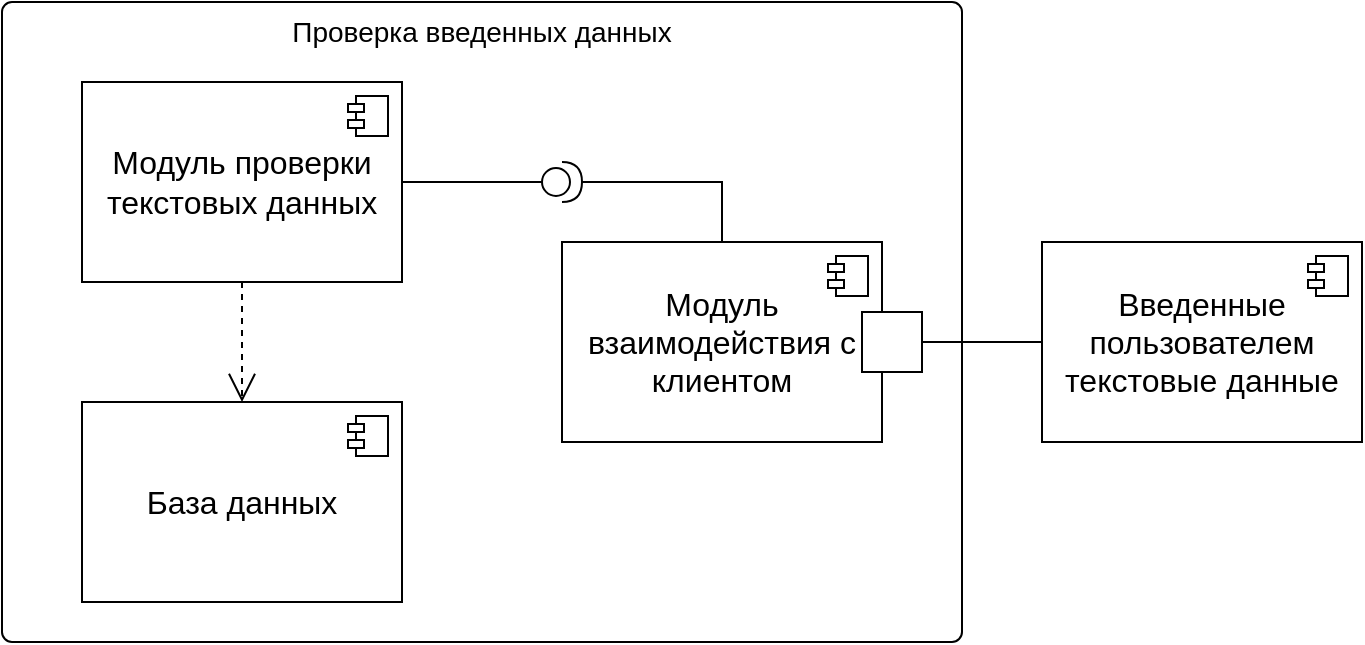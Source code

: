 <mxfile version="24.2.1" type="device">
  <diagram name="Страница — 1" id="6nn7O-Femeh64qxDm3Wk">
    <mxGraphModel dx="1393" dy="804" grid="1" gridSize="10" guides="1" tooltips="1" connect="1" arrows="1" fold="1" page="1" pageScale="1" pageWidth="827" pageHeight="1169" math="0" shadow="0">
      <root>
        <mxCell id="0" />
        <mxCell id="1" parent="0" />
        <mxCell id="YvW-6pdLt3FJuE7N5xjO-2" value="Проверка введенных данных" style="html=1;align=center;verticalAlign=top;rounded=1;absoluteArcSize=1;arcSize=10;dashed=0;whiteSpace=wrap;container=1;fixDash=0;recursiveResize=0;fontSize=14;" parent="1" vertex="1">
          <mxGeometry x="80" y="120" width="480" height="320" as="geometry" />
        </mxCell>
        <mxCell id="HNl8YbV5i-yA4617Ao2V-7" value="Модуль проверки текстовых данных" style="html=1;dropTarget=0;whiteSpace=wrap;fontSize=16;verticalAlign=middle;" parent="YvW-6pdLt3FJuE7N5xjO-2" vertex="1">
          <mxGeometry x="40" y="40" width="160" height="100" as="geometry" />
        </mxCell>
        <mxCell id="HNl8YbV5i-yA4617Ao2V-8" value="" style="shape=module;jettyWidth=8;jettyHeight=4;" parent="HNl8YbV5i-yA4617Ao2V-7" vertex="1">
          <mxGeometry x="1" width="20" height="20" relative="1" as="geometry">
            <mxPoint x="-27" y="7" as="offset" />
          </mxGeometry>
        </mxCell>
        <mxCell id="HNl8YbV5i-yA4617Ao2V-9" value="База данных" style="html=1;dropTarget=0;whiteSpace=wrap;fontSize=16;" parent="YvW-6pdLt3FJuE7N5xjO-2" vertex="1">
          <mxGeometry x="40" y="200" width="160" height="100" as="geometry" />
        </mxCell>
        <mxCell id="HNl8YbV5i-yA4617Ao2V-10" value="" style="shape=module;jettyWidth=8;jettyHeight=4;" parent="HNl8YbV5i-yA4617Ao2V-9" vertex="1">
          <mxGeometry x="1" width="20" height="20" relative="1" as="geometry">
            <mxPoint x="-27" y="7" as="offset" />
          </mxGeometry>
        </mxCell>
        <mxCell id="HNl8YbV5i-yA4617Ao2V-17" style="edgeStyle=orthogonalEdgeStyle;rounded=0;orthogonalLoop=1;jettySize=auto;html=1;exitX=1;exitY=0.5;exitDx=0;exitDy=0;exitPerimeter=0;endArrow=none;endFill=0;" parent="YvW-6pdLt3FJuE7N5xjO-2" source="HNl8YbV5i-yA4617Ao2V-12" target="HNl8YbV5i-yA4617Ao2V-5" edge="1">
          <mxGeometry relative="1" as="geometry" />
        </mxCell>
        <mxCell id="HNl8YbV5i-yA4617Ao2V-18" style="edgeStyle=orthogonalEdgeStyle;rounded=0;orthogonalLoop=1;jettySize=auto;html=1;exitX=0;exitY=0.5;exitDx=0;exitDy=0;exitPerimeter=0;endArrow=none;endFill=0;" parent="YvW-6pdLt3FJuE7N5xjO-2" source="HNl8YbV5i-yA4617Ao2V-12" target="HNl8YbV5i-yA4617Ao2V-7" edge="1">
          <mxGeometry relative="1" as="geometry" />
        </mxCell>
        <mxCell id="HNl8YbV5i-yA4617Ao2V-12" value="" style="shape=providedRequiredInterface;html=1;verticalLabelPosition=bottom;sketch=0;" parent="YvW-6pdLt3FJuE7N5xjO-2" vertex="1">
          <mxGeometry x="270" y="80" width="20" height="20" as="geometry" />
        </mxCell>
        <mxCell id="HNl8YbV5i-yA4617Ao2V-16" value="" style="endArrow=open;dashed=1;endFill=0;endSize=12;html=1;rounded=0;" parent="YvW-6pdLt3FJuE7N5xjO-2" source="HNl8YbV5i-yA4617Ao2V-7" target="HNl8YbV5i-yA4617Ao2V-9" edge="1">
          <mxGeometry width="160" relative="1" as="geometry">
            <mxPoint x="390" y="200" as="sourcePoint" />
            <mxPoint x="550" y="200" as="targetPoint" />
          </mxGeometry>
        </mxCell>
        <mxCell id="HNl8YbV5i-yA4617Ao2V-22" value="" style="group" parent="YvW-6pdLt3FJuE7N5xjO-2" vertex="1" connectable="0">
          <mxGeometry x="280" y="120" width="180" height="100" as="geometry" />
        </mxCell>
        <mxCell id="HNl8YbV5i-yA4617Ao2V-5" value="Модуль взаимодействия с клиентом" style="html=1;dropTarget=0;whiteSpace=wrap;fontSize=16;" parent="HNl8YbV5i-yA4617Ao2V-22" vertex="1">
          <mxGeometry width="160" height="100" as="geometry" />
        </mxCell>
        <mxCell id="HNl8YbV5i-yA4617Ao2V-6" value="" style="shape=module;jettyWidth=8;jettyHeight=4;" parent="HNl8YbV5i-yA4617Ao2V-5" vertex="1">
          <mxGeometry x="1" width="20" height="20" relative="1" as="geometry">
            <mxPoint x="-27" y="7" as="offset" />
          </mxGeometry>
        </mxCell>
        <mxCell id="HNl8YbV5i-yA4617Ao2V-19" value="" style="html=1;rounded=0;" parent="HNl8YbV5i-yA4617Ao2V-22" vertex="1">
          <mxGeometry x="150" y="35" width="30" height="30" as="geometry" />
        </mxCell>
        <mxCell id="HNl8YbV5i-yA4617Ao2V-3" value="Введенные пользователем текстовые данные" style="html=1;dropTarget=0;whiteSpace=wrap;fontSize=16;" parent="1" vertex="1">
          <mxGeometry x="600" y="240" width="160" height="100" as="geometry" />
        </mxCell>
        <mxCell id="HNl8YbV5i-yA4617Ao2V-4" value="" style="shape=module;jettyWidth=8;jettyHeight=4;" parent="HNl8YbV5i-yA4617Ao2V-3" vertex="1">
          <mxGeometry x="1" width="20" height="20" relative="1" as="geometry">
            <mxPoint x="-27" y="7" as="offset" />
          </mxGeometry>
        </mxCell>
        <mxCell id="HNl8YbV5i-yA4617Ao2V-21" value="" style="endArrow=none;html=1;rounded=0;align=center;verticalAlign=top;endFill=0;labelBackgroundColor=none;endSize=6;" parent="1" source="HNl8YbV5i-yA4617Ao2V-19" target="HNl8YbV5i-yA4617Ao2V-3" edge="1">
          <mxGeometry relative="1" as="geometry">
            <mxPoint x="610" y="315" as="targetPoint" />
          </mxGeometry>
        </mxCell>
      </root>
    </mxGraphModel>
  </diagram>
</mxfile>
